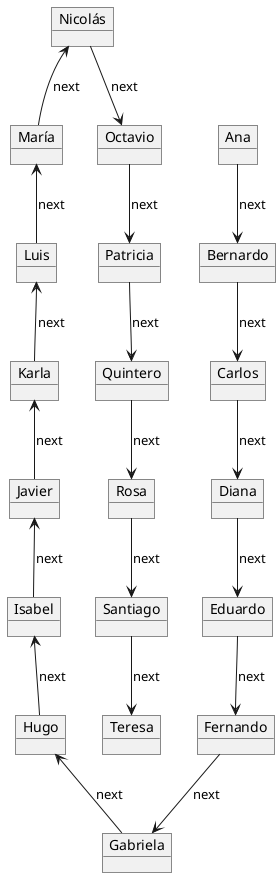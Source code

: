 @startuml
object Ana {
}
object Bernardo {
}
object Carlos {
}
object Diana {
}
object Eduardo {
}
object Fernando {
}
object Gabriela {
}
object Hugo {
}
object Isabel {
}
object Javier {
}
object Karla {
}
object Luis {
}
object María {
}
object Nicolás {
}
object Octavio {
}
object Patricia {
}
object Quintero {
}
object Rosa {
}
object Santiago {
}
object Teresa {
}

Ana -down-> Bernardo : next
Bernardo -down-> Carlos : next
Carlos -down-> Diana : next
Diana -down-> Eduardo : next
Eduardo -down-> Fernando : next
Fernando -down-> Gabriela : next
Gabriela -up-> Hugo : next
Hugo -up-> Isabel : next
Isabel -up-> Javier : next
Javier -up-> Karla : next
Karla -up-> Luis : next
Luis -up-> María : next
María -up-> Nicolás : next
Nicolás -down-> Octavio : next
Octavio -down-> Patricia : next
Patricia -down-> Quintero : next
Quintero -down-> Rosa : next
Rosa -down-> Santiago : next
Santiago -down-> Teresa : next
@enduml